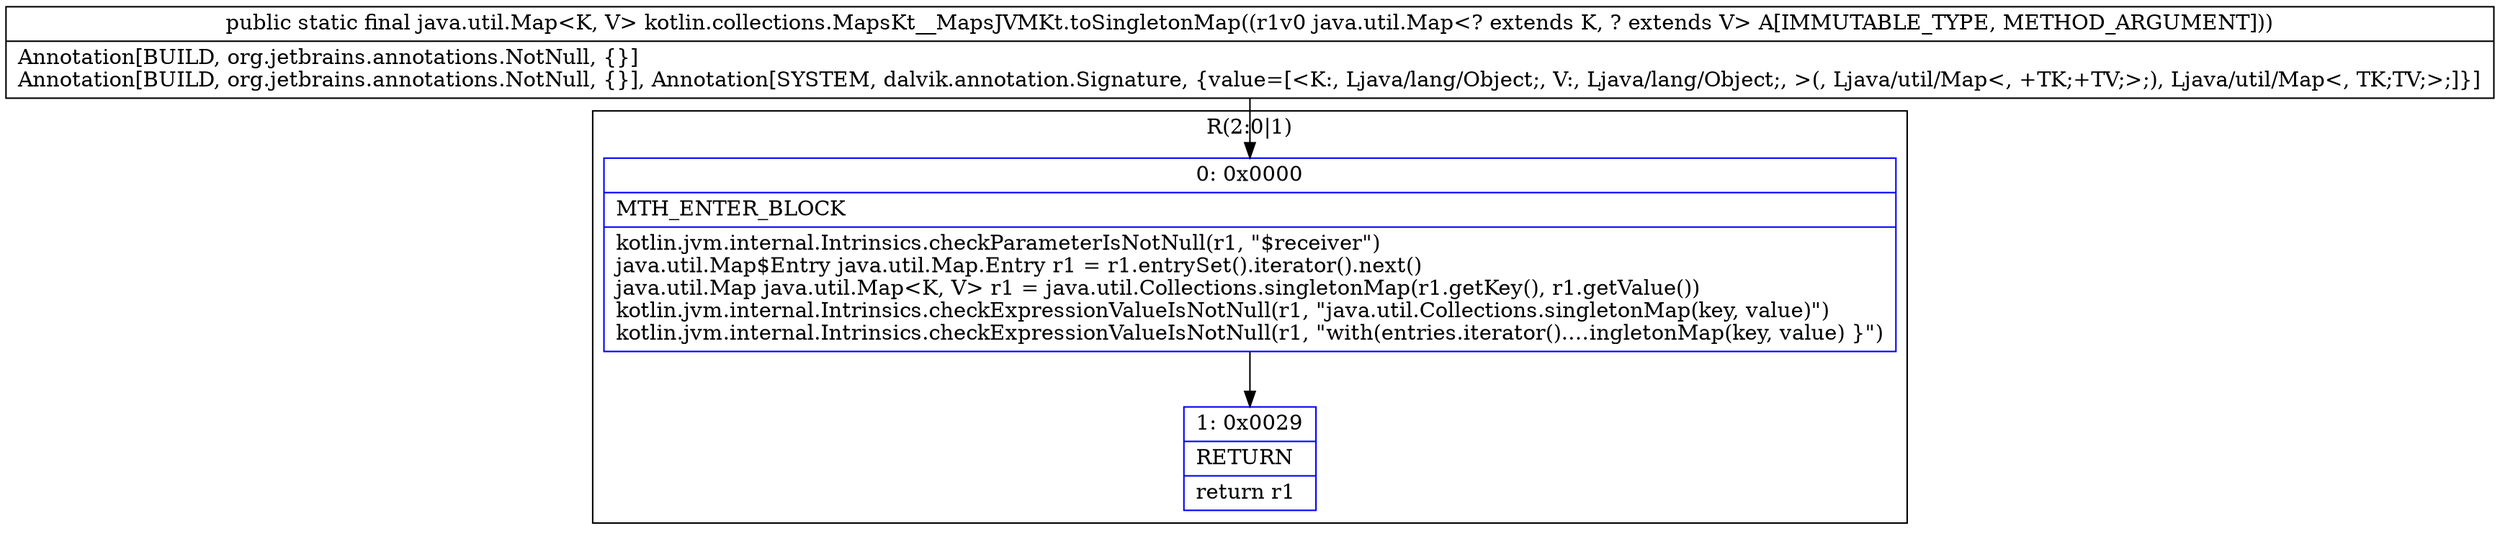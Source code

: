 digraph "CFG forkotlin.collections.MapsKt__MapsJVMKt.toSingletonMap(Ljava\/util\/Map;)Ljava\/util\/Map;" {
subgraph cluster_Region_1272597307 {
label = "R(2:0|1)";
node [shape=record,color=blue];
Node_0 [shape=record,label="{0\:\ 0x0000|MTH_ENTER_BLOCK\l|kotlin.jvm.internal.Intrinsics.checkParameterIsNotNull(r1, \"$receiver\")\ljava.util.Map$Entry java.util.Map.Entry r1 = r1.entrySet().iterator().next()\ljava.util.Map java.util.Map\<K, V\> r1 = java.util.Collections.singletonMap(r1.getKey(), r1.getValue())\lkotlin.jvm.internal.Intrinsics.checkExpressionValueIsNotNull(r1, \"java.util.Collections.singletonMap(key, value)\")\lkotlin.jvm.internal.Intrinsics.checkExpressionValueIsNotNull(r1, \"with(entries.iterator().…ingletonMap(key, value) \}\")\l}"];
Node_1 [shape=record,label="{1\:\ 0x0029|RETURN\l|return r1\l}"];
}
MethodNode[shape=record,label="{public static final java.util.Map\<K, V\> kotlin.collections.MapsKt__MapsJVMKt.toSingletonMap((r1v0 java.util.Map\<? extends K, ? extends V\> A[IMMUTABLE_TYPE, METHOD_ARGUMENT]))  | Annotation[BUILD, org.jetbrains.annotations.NotNull, \{\}]\lAnnotation[BUILD, org.jetbrains.annotations.NotNull, \{\}], Annotation[SYSTEM, dalvik.annotation.Signature, \{value=[\<K:, Ljava\/lang\/Object;, V:, Ljava\/lang\/Object;, \>(, Ljava\/util\/Map\<, +TK;+TV;\>;), Ljava\/util\/Map\<, TK;TV;\>;]\}]\l}"];
MethodNode -> Node_0;
Node_0 -> Node_1;
}

